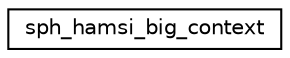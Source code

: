 digraph "Graphical Class Hierarchy"
{
 // LATEX_PDF_SIZE
  edge [fontname="Helvetica",fontsize="10",labelfontname="Helvetica",labelfontsize="10"];
  node [fontname="Helvetica",fontsize="10",shape=record];
  rankdir="LR";
  Node0 [label="sph_hamsi_big_context",height=0.2,width=0.4,color="black", fillcolor="white", style="filled",URL="$structsph__hamsi__big__context.html",tooltip=" "];
}
